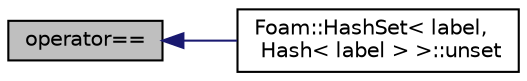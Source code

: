 digraph "operator=="
{
  bgcolor="transparent";
  edge [fontname="Helvetica",fontsize="10",labelfontname="Helvetica",labelfontsize="10"];
  node [fontname="Helvetica",fontsize="10",shape=record];
  rankdir="LR";
  Node753 [label="operator==",height=0.2,width=0.4,color="black", fillcolor="grey75", style="filled", fontcolor="black"];
  Node753 -> Node754 [dir="back",color="midnightblue",fontsize="10",style="solid",fontname="Helvetica"];
  Node754 [label="Foam::HashSet\< label,\l Hash\< label \> \>::unset",height=0.2,width=0.4,color="black",URL="$a26829.html#a8254423a34c8f5eec22bd695751ca43a",tooltip="Unset the specified key - same as erase. "];
}
